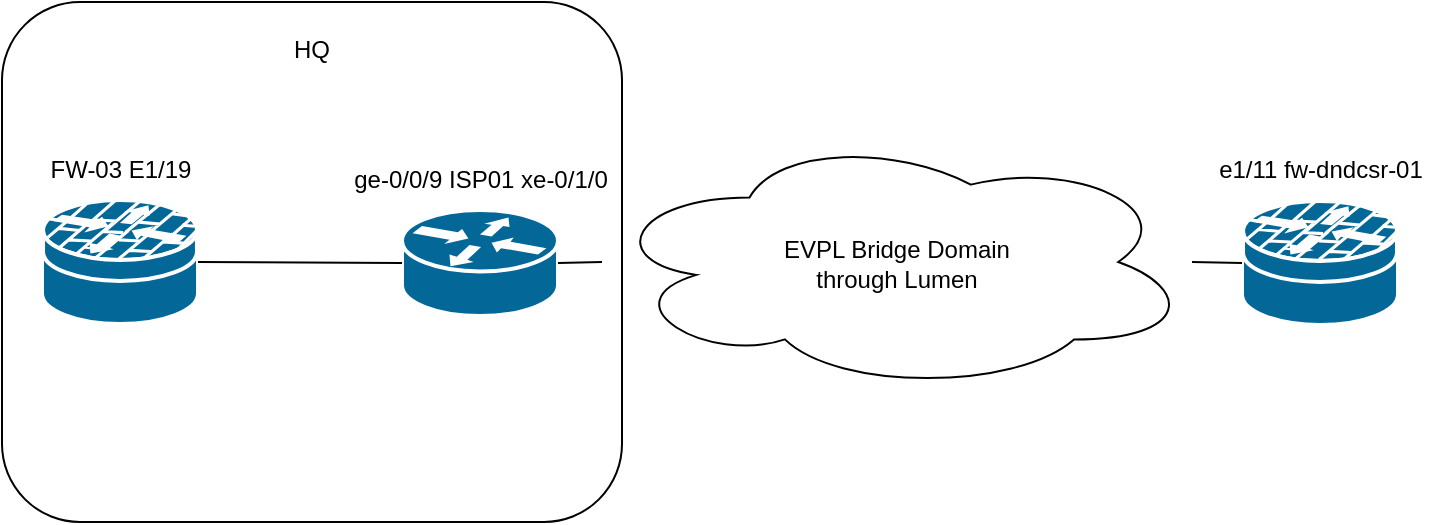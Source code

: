 <mxfile version="26.0.16">
  <diagram name="Page-1" id="l91_Vy1gVw_VTF-zPft9">
    <mxGraphModel dx="1434" dy="746" grid="1" gridSize="10" guides="1" tooltips="1" connect="1" arrows="1" fold="1" page="1" pageScale="1" pageWidth="850" pageHeight="1100" math="0" shadow="0">
      <root>
        <mxCell id="0" />
        <mxCell id="1" parent="0" />
        <mxCell id="g5NdXm-YukqIAm9obao0-12" value="" style="ellipse;shape=cloud;whiteSpace=wrap;html=1;" vertex="1" parent="1">
          <mxGeometry x="320" y="276.5" width="295" height="129" as="geometry" />
        </mxCell>
        <mxCell id="g5NdXm-YukqIAm9obao0-8" value="" style="rounded=1;whiteSpace=wrap;html=1;" vertex="1" parent="1">
          <mxGeometry x="20" y="211" width="310" height="260" as="geometry" />
        </mxCell>
        <mxCell id="g5NdXm-YukqIAm9obao0-1" value="" style="shape=mxgraph.cisco.security.router_firewall;sketch=0;html=1;pointerEvents=1;dashed=0;fillColor=#036897;strokeColor=#ffffff;strokeWidth=2;verticalLabelPosition=bottom;verticalAlign=top;align=center;outlineConnect=0;" vertex="1" parent="1">
          <mxGeometry x="40" y="310" width="78" height="62" as="geometry" />
        </mxCell>
        <mxCell id="g5NdXm-YukqIAm9obao0-2" value="EVPL Bridge Domain through Lumen" style="text;html=1;align=center;verticalAlign=middle;whiteSpace=wrap;rounded=0;" vertex="1" parent="1">
          <mxGeometry x="401.25" y="315" width="132.5" height="54" as="geometry" />
        </mxCell>
        <mxCell id="g5NdXm-YukqIAm9obao0-3" value="" style="shape=mxgraph.cisco.security.router_firewall;sketch=0;html=1;pointerEvents=1;dashed=0;fillColor=#036897;strokeColor=#ffffff;strokeWidth=2;verticalLabelPosition=bottom;verticalAlign=top;align=center;outlineConnect=0;" vertex="1" parent="1">
          <mxGeometry x="640" y="310.5" width="78" height="62" as="geometry" />
        </mxCell>
        <mxCell id="g5NdXm-YukqIAm9obao0-4" value="" style="shape=mxgraph.cisco.routers.router;sketch=0;html=1;pointerEvents=1;dashed=0;fillColor=#036897;strokeColor=#ffffff;strokeWidth=2;verticalLabelPosition=bottom;verticalAlign=top;align=center;outlineConnect=0;" vertex="1" parent="1">
          <mxGeometry x="220" y="315" width="78" height="53" as="geometry" />
        </mxCell>
        <mxCell id="g5NdXm-YukqIAm9obao0-5" value="" style="endArrow=none;html=1;rounded=0;entryX=0;entryY=0.5;entryDx=0;entryDy=0;entryPerimeter=0;exitX=1;exitY=0.5;exitDx=0;exitDy=0;exitPerimeter=0;" edge="1" parent="1" source="g5NdXm-YukqIAm9obao0-12" target="g5NdXm-YukqIAm9obao0-3">
          <mxGeometry width="50" height="50" relative="1" as="geometry">
            <mxPoint x="400" y="410" as="sourcePoint" />
            <mxPoint x="450" y="360" as="targetPoint" />
          </mxGeometry>
        </mxCell>
        <mxCell id="g5NdXm-YukqIAm9obao0-6" value="" style="endArrow=none;html=1;rounded=0;exitX=1;exitY=0.5;exitDx=0;exitDy=0;exitPerimeter=0;entryX=0;entryY=0.5;entryDx=0;entryDy=0;entryPerimeter=0;" edge="1" parent="1" source="g5NdXm-YukqIAm9obao0-1" target="g5NdXm-YukqIAm9obao0-4">
          <mxGeometry width="50" height="50" relative="1" as="geometry">
            <mxPoint x="400" y="410" as="sourcePoint" />
            <mxPoint x="450" y="360" as="targetPoint" />
          </mxGeometry>
        </mxCell>
        <mxCell id="g5NdXm-YukqIAm9obao0-7" value="FW-03 E1/19" style="text;html=1;align=center;verticalAlign=middle;whiteSpace=wrap;rounded=0;" vertex="1" parent="1">
          <mxGeometry x="23.5" y="280" width="111" height="30" as="geometry" />
        </mxCell>
        <mxCell id="g5NdXm-YukqIAm9obao0-9" value="HQ" style="text;html=1;align=center;verticalAlign=middle;whiteSpace=wrap;rounded=0;" vertex="1" parent="1">
          <mxGeometry x="145" y="220" width="60" height="30" as="geometry" />
        </mxCell>
        <mxCell id="g5NdXm-YukqIAm9obao0-10" value="ge-0/0/9 ISP01 xe-0/1/0" style="text;html=1;align=center;verticalAlign=middle;whiteSpace=wrap;rounded=0;" vertex="1" parent="1">
          <mxGeometry x="184.5" y="285" width="149" height="30" as="geometry" />
        </mxCell>
        <mxCell id="g5NdXm-YukqIAm9obao0-11" value="e1/11 fw-dndcsr-01" style="text;html=1;align=center;verticalAlign=middle;whiteSpace=wrap;rounded=0;" vertex="1" parent="1">
          <mxGeometry x="618.5" y="280" width="121" height="30" as="geometry" />
        </mxCell>
        <mxCell id="g5NdXm-YukqIAm9obao0-14" value="" style="endArrow=none;html=1;rounded=0;entryX=0;entryY=0.5;entryDx=0;entryDy=0;entryPerimeter=0;exitX=1;exitY=0.5;exitDx=0;exitDy=0;exitPerimeter=0;" edge="1" parent="1" source="g5NdXm-YukqIAm9obao0-4" target="g5NdXm-YukqIAm9obao0-12">
          <mxGeometry width="50" height="50" relative="1" as="geometry">
            <mxPoint x="298" y="342" as="sourcePoint" />
            <mxPoint x="640" y="342" as="targetPoint" />
          </mxGeometry>
        </mxCell>
      </root>
    </mxGraphModel>
  </diagram>
</mxfile>
